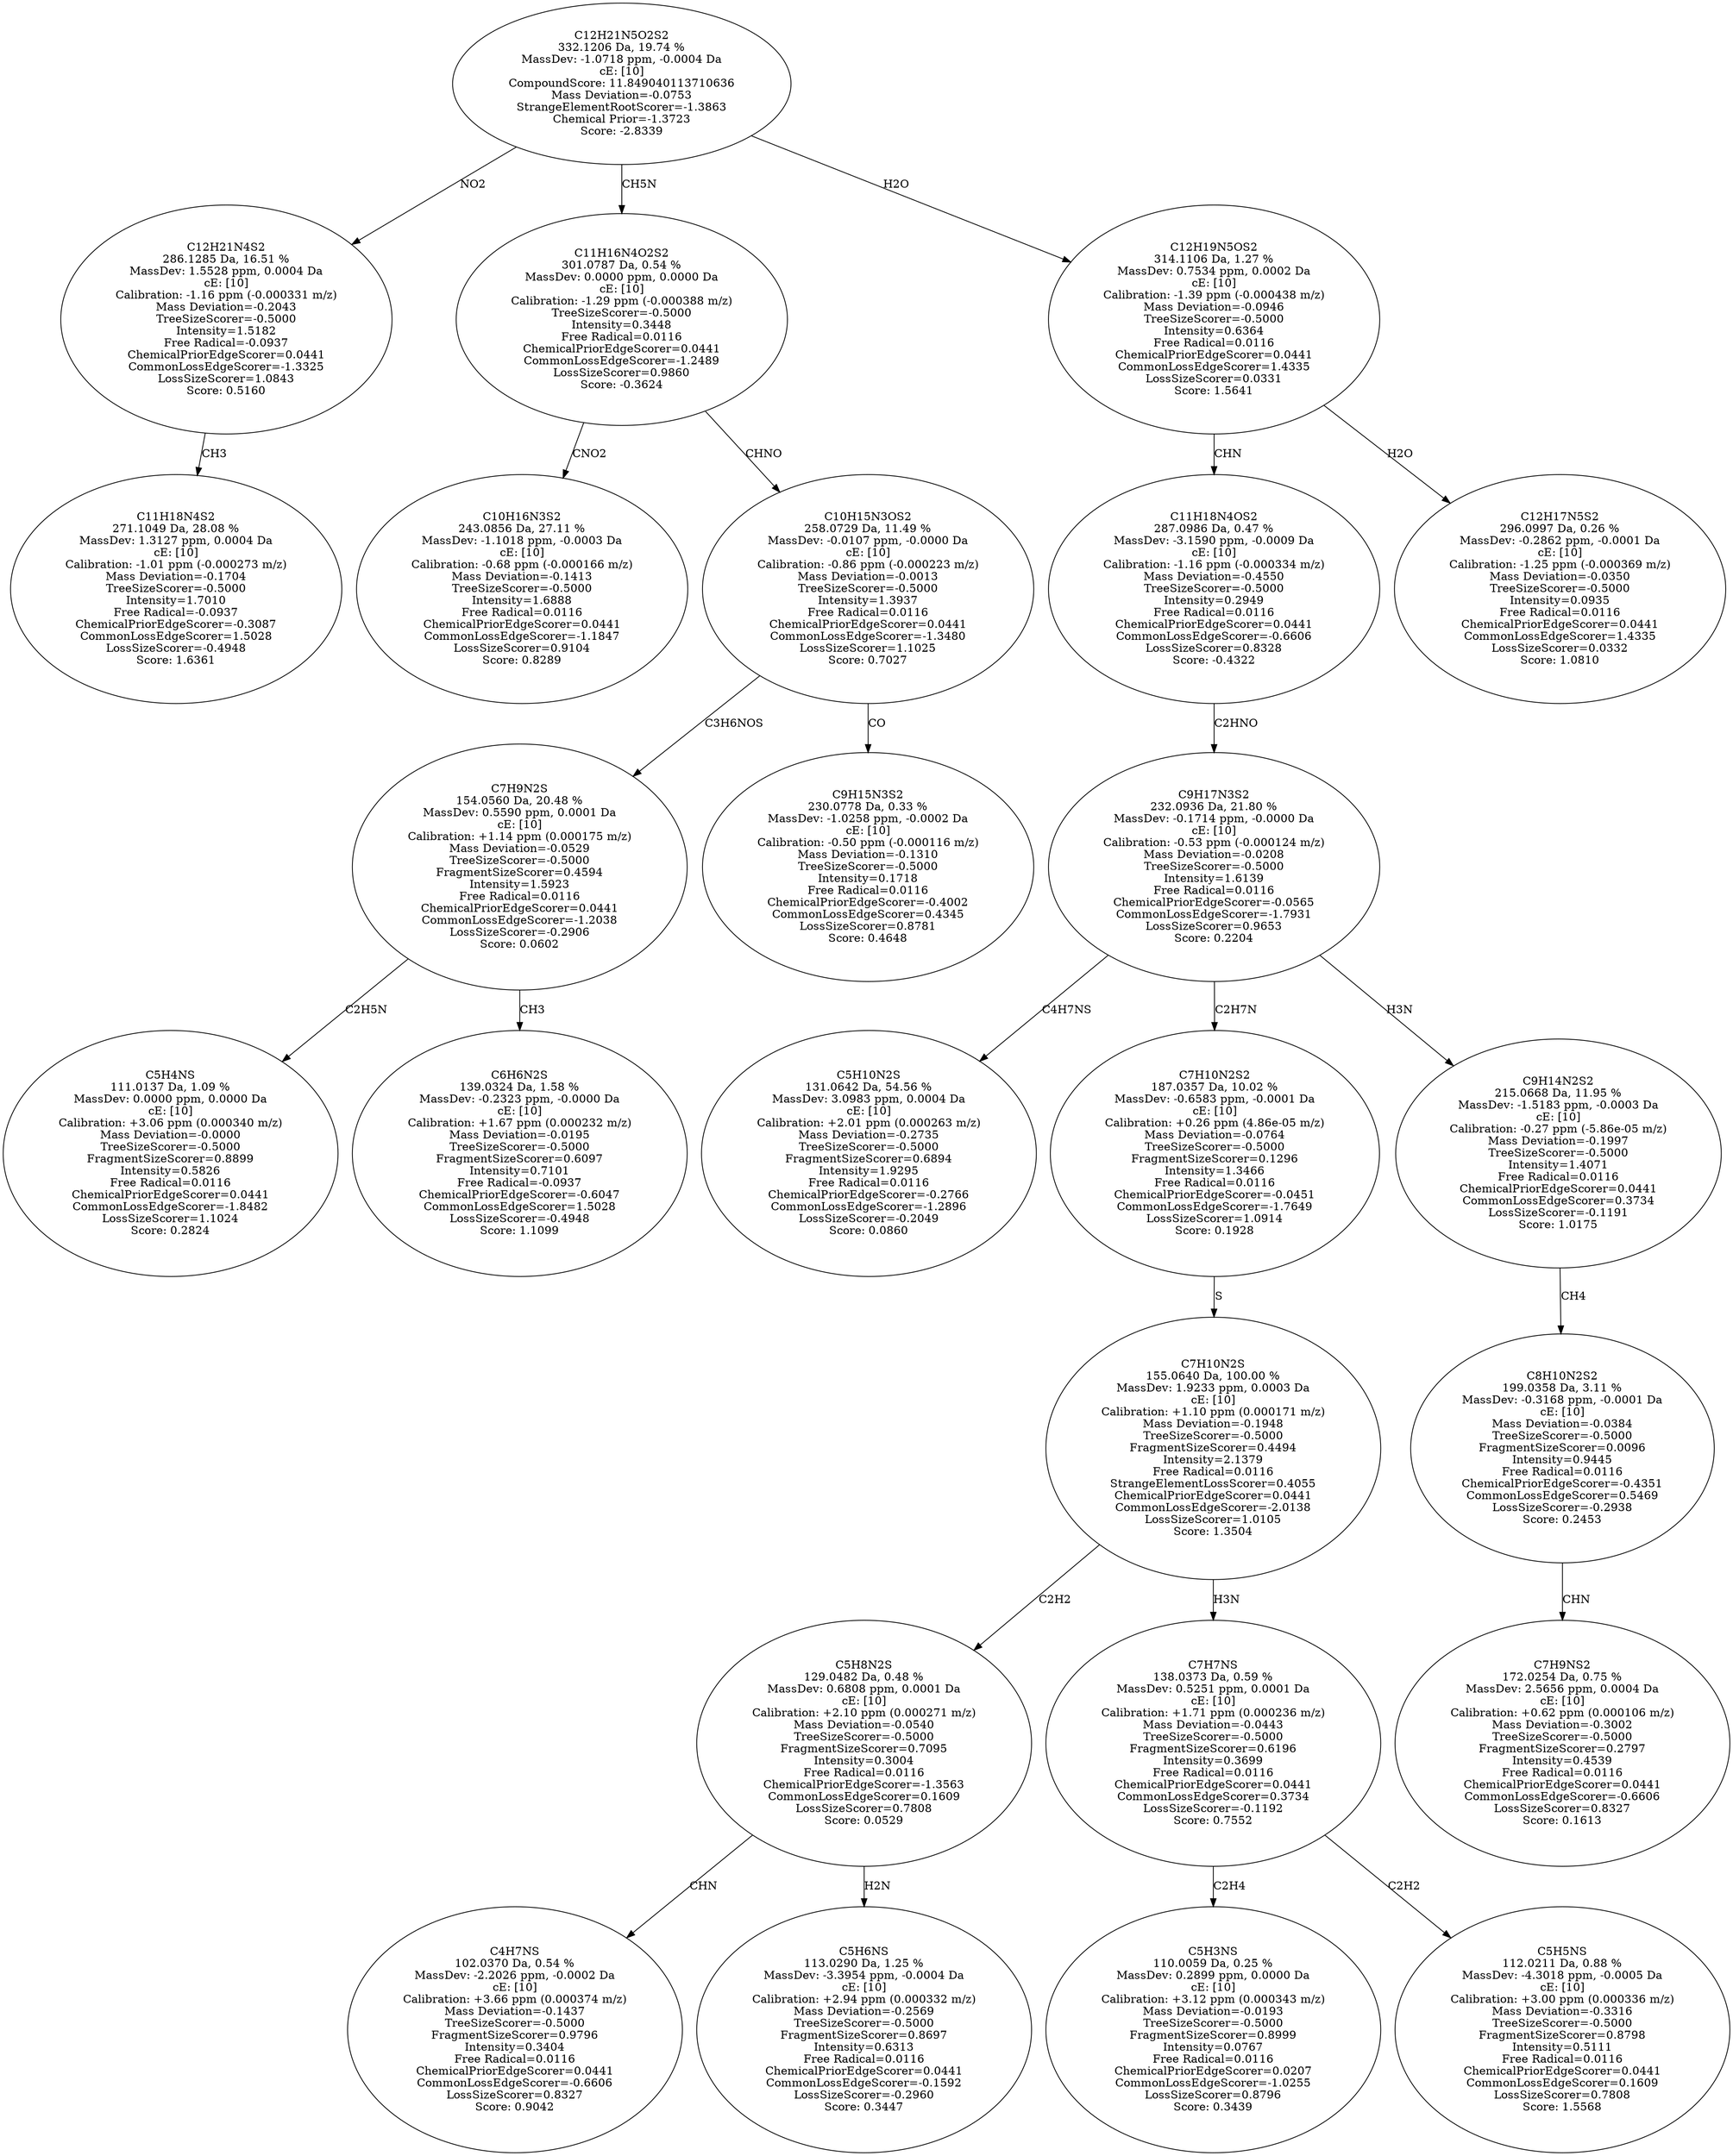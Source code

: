 strict digraph {
v1 [label="C11H18N4S2\n271.1049 Da, 28.08 %\nMassDev: 1.3127 ppm, 0.0004 Da\ncE: [10]\nCalibration: -1.01 ppm (-0.000273 m/z)\nMass Deviation=-0.1704\nTreeSizeScorer=-0.5000\nIntensity=1.7010\nFree Radical=-0.0937\nChemicalPriorEdgeScorer=-0.3087\nCommonLossEdgeScorer=1.5028\nLossSizeScorer=-0.4948\nScore: 1.6361"];
v2 [label="C12H21N4S2\n286.1285 Da, 16.51 %\nMassDev: 1.5528 ppm, 0.0004 Da\ncE: [10]\nCalibration: -1.16 ppm (-0.000331 m/z)\nMass Deviation=-0.2043\nTreeSizeScorer=-0.5000\nIntensity=1.5182\nFree Radical=-0.0937\nChemicalPriorEdgeScorer=0.0441\nCommonLossEdgeScorer=-1.3325\nLossSizeScorer=1.0843\nScore: 0.5160"];
v3 [label="C10H16N3S2\n243.0856 Da, 27.11 %\nMassDev: -1.1018 ppm, -0.0003 Da\ncE: [10]\nCalibration: -0.68 ppm (-0.000166 m/z)\nMass Deviation=-0.1413\nTreeSizeScorer=-0.5000\nIntensity=1.6888\nFree Radical=0.0116\nChemicalPriorEdgeScorer=0.0441\nCommonLossEdgeScorer=-1.1847\nLossSizeScorer=0.9104\nScore: 0.8289"];
v4 [label="C5H4NS\n111.0137 Da, 1.09 %\nMassDev: 0.0000 ppm, 0.0000 Da\ncE: [10]\nCalibration: +3.06 ppm (0.000340 m/z)\nMass Deviation=-0.0000\nTreeSizeScorer=-0.5000\nFragmentSizeScorer=0.8899\nIntensity=0.5826\nFree Radical=0.0116\nChemicalPriorEdgeScorer=0.0441\nCommonLossEdgeScorer=-1.8482\nLossSizeScorer=1.1024\nScore: 0.2824"];
v5 [label="C6H6N2S\n139.0324 Da, 1.58 %\nMassDev: -0.2323 ppm, -0.0000 Da\ncE: [10]\nCalibration: +1.67 ppm (0.000232 m/z)\nMass Deviation=-0.0195\nTreeSizeScorer=-0.5000\nFragmentSizeScorer=0.6097\nIntensity=0.7101\nFree Radical=-0.0937\nChemicalPriorEdgeScorer=-0.6047\nCommonLossEdgeScorer=1.5028\nLossSizeScorer=-0.4948\nScore: 1.1099"];
v6 [label="C7H9N2S\n154.0560 Da, 20.48 %\nMassDev: 0.5590 ppm, 0.0001 Da\ncE: [10]\nCalibration: +1.14 ppm (0.000175 m/z)\nMass Deviation=-0.0529\nTreeSizeScorer=-0.5000\nFragmentSizeScorer=0.4594\nIntensity=1.5923\nFree Radical=0.0116\nChemicalPriorEdgeScorer=0.0441\nCommonLossEdgeScorer=-1.2038\nLossSizeScorer=-0.2906\nScore: 0.0602"];
v7 [label="C9H15N3S2\n230.0778 Da, 0.33 %\nMassDev: -1.0258 ppm, -0.0002 Da\ncE: [10]\nCalibration: -0.50 ppm (-0.000116 m/z)\nMass Deviation=-0.1310\nTreeSizeScorer=-0.5000\nIntensity=0.1718\nFree Radical=0.0116\nChemicalPriorEdgeScorer=-0.4002\nCommonLossEdgeScorer=0.4345\nLossSizeScorer=0.8781\nScore: 0.4648"];
v8 [label="C10H15N3OS2\n258.0729 Da, 11.49 %\nMassDev: -0.0107 ppm, -0.0000 Da\ncE: [10]\nCalibration: -0.86 ppm (-0.000223 m/z)\nMass Deviation=-0.0013\nTreeSizeScorer=-0.5000\nIntensity=1.3937\nFree Radical=0.0116\nChemicalPriorEdgeScorer=0.0441\nCommonLossEdgeScorer=-1.3480\nLossSizeScorer=1.1025\nScore: 0.7027"];
v9 [label="C11H16N4O2S2\n301.0787 Da, 0.54 %\nMassDev: 0.0000 ppm, 0.0000 Da\ncE: [10]\nCalibration: -1.29 ppm (-0.000388 m/z)\nTreeSizeScorer=-0.5000\nIntensity=0.3448\nFree Radical=0.0116\nChemicalPriorEdgeScorer=0.0441\nCommonLossEdgeScorer=-1.2489\nLossSizeScorer=0.9860\nScore: -0.3624"];
v10 [label="C5H10N2S\n131.0642 Da, 54.56 %\nMassDev: 3.0983 ppm, 0.0004 Da\ncE: [10]\nCalibration: +2.01 ppm (0.000263 m/z)\nMass Deviation=-0.2735\nTreeSizeScorer=-0.5000\nFragmentSizeScorer=0.6894\nIntensity=1.9295\nFree Radical=0.0116\nChemicalPriorEdgeScorer=-0.2766\nCommonLossEdgeScorer=-1.2896\nLossSizeScorer=-0.2049\nScore: 0.0860"];
v11 [label="C4H7NS\n102.0370 Da, 0.54 %\nMassDev: -2.2026 ppm, -0.0002 Da\ncE: [10]\nCalibration: +3.66 ppm (0.000374 m/z)\nMass Deviation=-0.1437\nTreeSizeScorer=-0.5000\nFragmentSizeScorer=0.9796\nIntensity=0.3404\nFree Radical=0.0116\nChemicalPriorEdgeScorer=0.0441\nCommonLossEdgeScorer=-0.6606\nLossSizeScorer=0.8327\nScore: 0.9042"];
v12 [label="C5H6NS\n113.0290 Da, 1.25 %\nMassDev: -3.3954 ppm, -0.0004 Da\ncE: [10]\nCalibration: +2.94 ppm (0.000332 m/z)\nMass Deviation=-0.2569\nTreeSizeScorer=-0.5000\nFragmentSizeScorer=0.8697\nIntensity=0.6313\nFree Radical=0.0116\nChemicalPriorEdgeScorer=0.0441\nCommonLossEdgeScorer=-0.1592\nLossSizeScorer=-0.2960\nScore: 0.3447"];
v13 [label="C5H8N2S\n129.0482 Da, 0.48 %\nMassDev: 0.6808 ppm, 0.0001 Da\ncE: [10]\nCalibration: +2.10 ppm (0.000271 m/z)\nMass Deviation=-0.0540\nTreeSizeScorer=-0.5000\nFragmentSizeScorer=0.7095\nIntensity=0.3004\nFree Radical=0.0116\nChemicalPriorEdgeScorer=-1.3563\nCommonLossEdgeScorer=0.1609\nLossSizeScorer=0.7808\nScore: 0.0529"];
v14 [label="C5H3NS\n110.0059 Da, 0.25 %\nMassDev: 0.2899 ppm, 0.0000 Da\ncE: [10]\nCalibration: +3.12 ppm (0.000343 m/z)\nMass Deviation=-0.0193\nTreeSizeScorer=-0.5000\nFragmentSizeScorer=0.8999\nIntensity=0.0767\nFree Radical=0.0116\nChemicalPriorEdgeScorer=0.0207\nCommonLossEdgeScorer=-1.0255\nLossSizeScorer=0.8796\nScore: 0.3439"];
v15 [label="C5H5NS\n112.0211 Da, 0.88 %\nMassDev: -4.3018 ppm, -0.0005 Da\ncE: [10]\nCalibration: +3.00 ppm (0.000336 m/z)\nMass Deviation=-0.3316\nTreeSizeScorer=-0.5000\nFragmentSizeScorer=0.8798\nIntensity=0.5111\nFree Radical=0.0116\nChemicalPriorEdgeScorer=0.0441\nCommonLossEdgeScorer=0.1609\nLossSizeScorer=0.7808\nScore: 1.5568"];
v16 [label="C7H7NS\n138.0373 Da, 0.59 %\nMassDev: 0.5251 ppm, 0.0001 Da\ncE: [10]\nCalibration: +1.71 ppm (0.000236 m/z)\nMass Deviation=-0.0443\nTreeSizeScorer=-0.5000\nFragmentSizeScorer=0.6196\nIntensity=0.3699\nFree Radical=0.0116\nChemicalPriorEdgeScorer=0.0441\nCommonLossEdgeScorer=0.3734\nLossSizeScorer=-0.1192\nScore: 0.7552"];
v17 [label="C7H10N2S\n155.0640 Da, 100.00 %\nMassDev: 1.9233 ppm, 0.0003 Da\ncE: [10]\nCalibration: +1.10 ppm (0.000171 m/z)\nMass Deviation=-0.1948\nTreeSizeScorer=-0.5000\nFragmentSizeScorer=0.4494\nIntensity=2.1379\nFree Radical=0.0116\nStrangeElementLossScorer=0.4055\nChemicalPriorEdgeScorer=0.0441\nCommonLossEdgeScorer=-2.0138\nLossSizeScorer=1.0105\nScore: 1.3504"];
v18 [label="C7H10N2S2\n187.0357 Da, 10.02 %\nMassDev: -0.6583 ppm, -0.0001 Da\ncE: [10]\nCalibration: +0.26 ppm (4.86e-05 m/z)\nMass Deviation=-0.0764\nTreeSizeScorer=-0.5000\nFragmentSizeScorer=0.1296\nIntensity=1.3466\nFree Radical=0.0116\nChemicalPriorEdgeScorer=-0.0451\nCommonLossEdgeScorer=-1.7649\nLossSizeScorer=1.0914\nScore: 0.1928"];
v19 [label="C7H9NS2\n172.0254 Da, 0.75 %\nMassDev: 2.5656 ppm, 0.0004 Da\ncE: [10]\nCalibration: +0.62 ppm (0.000106 m/z)\nMass Deviation=-0.3002\nTreeSizeScorer=-0.5000\nFragmentSizeScorer=0.2797\nIntensity=0.4539\nFree Radical=0.0116\nChemicalPriorEdgeScorer=0.0441\nCommonLossEdgeScorer=-0.6606\nLossSizeScorer=0.8327\nScore: 0.1613"];
v20 [label="C8H10N2S2\n199.0358 Da, 3.11 %\nMassDev: -0.3168 ppm, -0.0001 Da\ncE: [10]\nMass Deviation=-0.0384\nTreeSizeScorer=-0.5000\nFragmentSizeScorer=0.0096\nIntensity=0.9445\nFree Radical=0.0116\nChemicalPriorEdgeScorer=-0.4351\nCommonLossEdgeScorer=0.5469\nLossSizeScorer=-0.2938\nScore: 0.2453"];
v21 [label="C9H14N2S2\n215.0668 Da, 11.95 %\nMassDev: -1.5183 ppm, -0.0003 Da\ncE: [10]\nCalibration: -0.27 ppm (-5.86e-05 m/z)\nMass Deviation=-0.1997\nTreeSizeScorer=-0.5000\nIntensity=1.4071\nFree Radical=0.0116\nChemicalPriorEdgeScorer=0.0441\nCommonLossEdgeScorer=0.3734\nLossSizeScorer=-0.1191\nScore: 1.0175"];
v22 [label="C9H17N3S2\n232.0936 Da, 21.80 %\nMassDev: -0.1714 ppm, -0.0000 Da\ncE: [10]\nCalibration: -0.53 ppm (-0.000124 m/z)\nMass Deviation=-0.0208\nTreeSizeScorer=-0.5000\nIntensity=1.6139\nFree Radical=0.0116\nChemicalPriorEdgeScorer=-0.0565\nCommonLossEdgeScorer=-1.7931\nLossSizeScorer=0.9653\nScore: 0.2204"];
v23 [label="C11H18N4OS2\n287.0986 Da, 0.47 %\nMassDev: -3.1590 ppm, -0.0009 Da\ncE: [10]\nCalibration: -1.16 ppm (-0.000334 m/z)\nMass Deviation=-0.4550\nTreeSizeScorer=-0.5000\nIntensity=0.2949\nFree Radical=0.0116\nChemicalPriorEdgeScorer=0.0441\nCommonLossEdgeScorer=-0.6606\nLossSizeScorer=0.8328\nScore: -0.4322"];
v24 [label="C12H17N5S2\n296.0997 Da, 0.26 %\nMassDev: -0.2862 ppm, -0.0001 Da\ncE: [10]\nCalibration: -1.25 ppm (-0.000369 m/z)\nMass Deviation=-0.0350\nTreeSizeScorer=-0.5000\nIntensity=0.0935\nFree Radical=0.0116\nChemicalPriorEdgeScorer=0.0441\nCommonLossEdgeScorer=1.4335\nLossSizeScorer=0.0332\nScore: 1.0810"];
v25 [label="C12H19N5OS2\n314.1106 Da, 1.27 %\nMassDev: 0.7534 ppm, 0.0002 Da\ncE: [10]\nCalibration: -1.39 ppm (-0.000438 m/z)\nMass Deviation=-0.0946\nTreeSizeScorer=-0.5000\nIntensity=0.6364\nFree Radical=0.0116\nChemicalPriorEdgeScorer=0.0441\nCommonLossEdgeScorer=1.4335\nLossSizeScorer=0.0331\nScore: 1.5641"];
v26 [label="C12H21N5O2S2\n332.1206 Da, 19.74 %\nMassDev: -1.0718 ppm, -0.0004 Da\ncE: [10]\nCompoundScore: 11.849040113710636\nMass Deviation=-0.0753\nStrangeElementRootScorer=-1.3863\nChemical Prior=-1.3723\nScore: -2.8339"];
v2 -> v1 [label="CH3"];
v26 -> v2 [label="NO2"];
v9 -> v3 [label="CNO2"];
v6 -> v4 [label="C2H5N"];
v6 -> v5 [label="CH3"];
v8 -> v6 [label="C3H6NOS"];
v8 -> v7 [label="CO"];
v9 -> v8 [label="CHNO"];
v26 -> v9 [label="CH5N"];
v22 -> v10 [label="C4H7NS"];
v13 -> v11 [label="CHN"];
v13 -> v12 [label="H2N"];
v17 -> v13 [label="C2H2"];
v16 -> v14 [label="C2H4"];
v16 -> v15 [label="C2H2"];
v17 -> v16 [label="H3N"];
v18 -> v17 [label="S"];
v22 -> v18 [label="C2H7N"];
v20 -> v19 [label="CHN"];
v21 -> v20 [label="CH4"];
v22 -> v21 [label="H3N"];
v23 -> v22 [label="C2HNO"];
v25 -> v23 [label="CHN"];
v25 -> v24 [label="H2O"];
v26 -> v25 [label="H2O"];
}